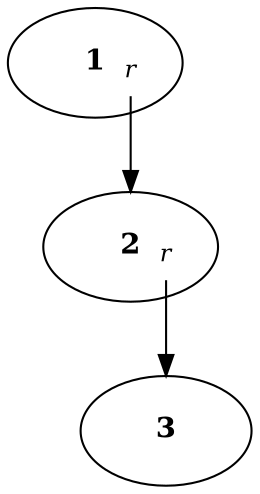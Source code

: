 digraph tree_1_123569534663632 {
	node [shape=ellipse]
	123569534663632 [label=<<TABLE BORDER="0" CELLBORDER="0" CELLSPACING="0"><TR>
                    <TD port="left"> </TD>
                    <TD CELLPADDING="7"><b>1</b></TD>
                    <TD port="right"><SUB><i>r</i></SUB></TD></TR></TABLE>>]
	123569534652560 [label=<<TABLE BORDER="0" CELLBORDER="0" CELLSPACING="0"><TR>
                    <TD port="left"> </TD>
                    <TD CELLPADDING="7"><b>2</b></TD>
                    <TD port="right"><SUB><i>r</i></SUB></TD></TR></TABLE>>]
	123569534655952 [label=<<TABLE BORDER="0" CELLBORDER="0" CELLSPACING="0"><TR>
                    <TD port="left"> </TD>
                    <TD CELLPADDING="7"><b>3</b></TD>
                    <TD port="right"> </TD></TR></TABLE>>]
	123569534652560:right -> 123569534655952
	123569534663632:right -> 123569534652560
}
